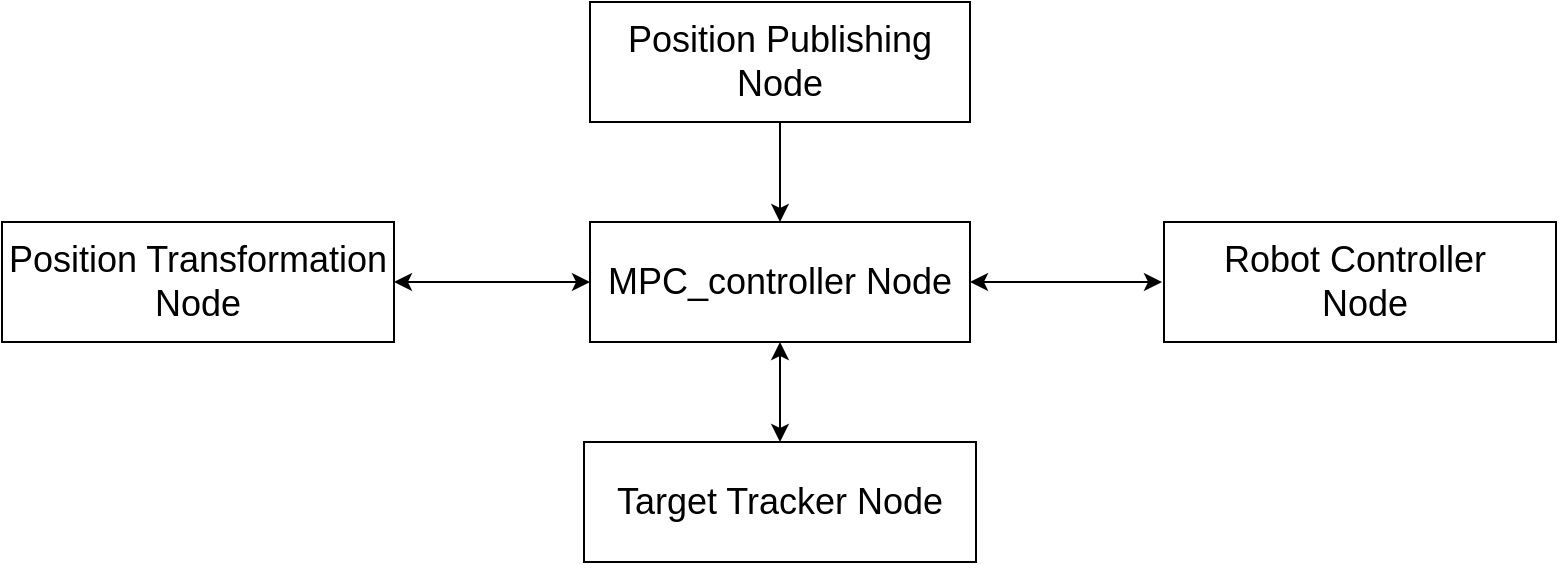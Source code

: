 <mxfile version="20.0.4" type="github">
  <diagram id="C5RBs43oDa-KdzZeNtuy" name="Page-1">
    <mxGraphModel dx="1422" dy="762" grid="1" gridSize="10" guides="1" tooltips="1" connect="1" arrows="1" fold="1" page="1" pageScale="1" pageWidth="827" pageHeight="1169" math="0" shadow="0">
      <root>
        <mxCell id="WIyWlLk6GJQsqaUBKTNV-0" />
        <mxCell id="WIyWlLk6GJQsqaUBKTNV-1" parent="WIyWlLk6GJQsqaUBKTNV-0" />
        <mxCell id="4gNA6YqurAzZcvW3IFZ7-11" value="" style="edgeStyle=orthogonalEdgeStyle;rounded=0;orthogonalLoop=1;jettySize=auto;html=1;fontSize=18;" edge="1" parent="WIyWlLk6GJQsqaUBKTNV-1" source="4gNA6YqurAzZcvW3IFZ7-0" target="4gNA6YqurAzZcvW3IFZ7-2">
          <mxGeometry relative="1" as="geometry" />
        </mxCell>
        <mxCell id="4gNA6YqurAzZcvW3IFZ7-0" value="&lt;font style=&quot;font-size: 18px;&quot;&gt;Position Publishing Node&lt;/font&gt;" style="rounded=0;whiteSpace=wrap;html=1;" vertex="1" parent="WIyWlLk6GJQsqaUBKTNV-1">
          <mxGeometry x="304" y="140" width="190" height="60" as="geometry" />
        </mxCell>
        <mxCell id="4gNA6YqurAzZcvW3IFZ7-1" value="&lt;font style=&quot;font-size: 18px;&quot;&gt;Position Transformation Node&lt;/font&gt;" style="rounded=0;whiteSpace=wrap;html=1;" vertex="1" parent="WIyWlLk6GJQsqaUBKTNV-1">
          <mxGeometry x="10" y="250" width="196" height="60" as="geometry" />
        </mxCell>
        <mxCell id="4gNA6YqurAzZcvW3IFZ7-2" value="&lt;font style=&quot;font-size: 18px;&quot;&gt;MPC_controller Node&lt;/font&gt;" style="rounded=0;whiteSpace=wrap;html=1;" vertex="1" parent="WIyWlLk6GJQsqaUBKTNV-1">
          <mxGeometry x="304" y="250" width="190" height="60" as="geometry" />
        </mxCell>
        <mxCell id="4gNA6YqurAzZcvW3IFZ7-8" value="&lt;span style=&quot;font-size: 18px;&quot;&gt;Target Tracker Node&lt;/span&gt;" style="rounded=0;whiteSpace=wrap;html=1;" vertex="1" parent="WIyWlLk6GJQsqaUBKTNV-1">
          <mxGeometry x="301" y="360" width="196" height="60" as="geometry" />
        </mxCell>
        <mxCell id="4gNA6YqurAzZcvW3IFZ7-9" value="&lt;span style=&quot;font-size: 18px;&quot;&gt;Robot Controller&amp;nbsp;&lt;br&gt;&amp;nbsp;Node&lt;/span&gt;" style="rounded=0;whiteSpace=wrap;html=1;" vertex="1" parent="WIyWlLk6GJQsqaUBKTNV-1">
          <mxGeometry x="591" y="250" width="196" height="60" as="geometry" />
        </mxCell>
        <mxCell id="4gNA6YqurAzZcvW3IFZ7-13" value="" style="endArrow=classic;startArrow=classic;html=1;rounded=0;fontSize=18;exitX=1;exitY=0.5;exitDx=0;exitDy=0;entryX=0;entryY=0.5;entryDx=0;entryDy=0;" edge="1" parent="WIyWlLk6GJQsqaUBKTNV-1" source="4gNA6YqurAzZcvW3IFZ7-1" target="4gNA6YqurAzZcvW3IFZ7-2">
          <mxGeometry width="50" height="50" relative="1" as="geometry">
            <mxPoint x="231" y="330" as="sourcePoint" />
            <mxPoint x="281" y="280" as="targetPoint" />
          </mxGeometry>
        </mxCell>
        <mxCell id="4gNA6YqurAzZcvW3IFZ7-15" value="" style="endArrow=classic;startArrow=classic;html=1;rounded=0;fontSize=18;entryX=0.5;entryY=1;entryDx=0;entryDy=0;exitX=0.5;exitY=0;exitDx=0;exitDy=0;" edge="1" parent="WIyWlLk6GJQsqaUBKTNV-1" source="4gNA6YqurAzZcvW3IFZ7-8" target="4gNA6YqurAzZcvW3IFZ7-2">
          <mxGeometry width="50" height="50" relative="1" as="geometry">
            <mxPoint x="413" y="370" as="sourcePoint" />
            <mxPoint x="463" y="320" as="targetPoint" />
          </mxGeometry>
        </mxCell>
        <mxCell id="4gNA6YqurAzZcvW3IFZ7-18" value="" style="endArrow=classic;startArrow=classic;html=1;rounded=0;fontSize=18;exitX=1;exitY=0.5;exitDx=0;exitDy=0;" edge="1" parent="WIyWlLk6GJQsqaUBKTNV-1" source="4gNA6YqurAzZcvW3IFZ7-2">
          <mxGeometry width="50" height="50" relative="1" as="geometry">
            <mxPoint x="390" y="370" as="sourcePoint" />
            <mxPoint x="590" y="280" as="targetPoint" />
          </mxGeometry>
        </mxCell>
      </root>
    </mxGraphModel>
  </diagram>
</mxfile>
